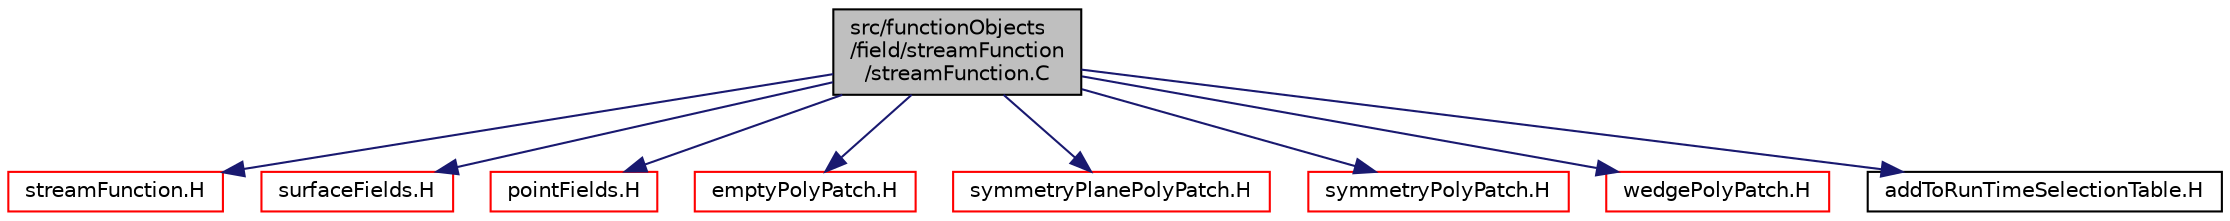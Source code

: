 digraph "src/functionObjects/field/streamFunction/streamFunction.C"
{
  bgcolor="transparent";
  edge [fontname="Helvetica",fontsize="10",labelfontname="Helvetica",labelfontsize="10"];
  node [fontname="Helvetica",fontsize="10",shape=record];
  Node0 [label="src/functionObjects\l/field/streamFunction\l/streamFunction.C",height=0.2,width=0.4,color="black", fillcolor="grey75", style="filled", fontcolor="black"];
  Node0 -> Node1 [color="midnightblue",fontsize="10",style="solid",fontname="Helvetica"];
  Node1 [label="streamFunction.H",height=0.2,width=0.4,color="red",URL="$a04793.html"];
  Node0 -> Node101 [color="midnightblue",fontsize="10",style="solid",fontname="Helvetica"];
  Node101 [label="surfaceFields.H",height=0.2,width=0.4,color="red",URL="$a02897.html",tooltip="Foam::surfaceFields. "];
  Node0 -> Node323 [color="midnightblue",fontsize="10",style="solid",fontname="Helvetica"];
  Node323 [label="pointFields.H",height=0.2,width=0.4,color="red",URL="$a10595.html"];
  Node0 -> Node333 [color="midnightblue",fontsize="10",style="solid",fontname="Helvetica"];
  Node333 [label="emptyPolyPatch.H",height=0.2,width=0.4,color="red",URL="$a12467.html"];
  Node0 -> Node334 [color="midnightblue",fontsize="10",style="solid",fontname="Helvetica"];
  Node334 [label="symmetryPlanePolyPatch.H",height=0.2,width=0.4,color="red",URL="$a12503.html"];
  Node0 -> Node335 [color="midnightblue",fontsize="10",style="solid",fontname="Helvetica"];
  Node335 [label="symmetryPolyPatch.H",height=0.2,width=0.4,color="red",URL="$a12497.html"];
  Node0 -> Node336 [color="midnightblue",fontsize="10",style="solid",fontname="Helvetica"];
  Node336 [label="wedgePolyPatch.H",height=0.2,width=0.4,color="red",URL="$a12509.html"];
  Node0 -> Node337 [color="midnightblue",fontsize="10",style="solid",fontname="Helvetica"];
  Node337 [label="addToRunTimeSelectionTable.H",height=0.2,width=0.4,color="black",URL="$a09989.html",tooltip="Macros for easy insertion into run-time selection tables. "];
}
